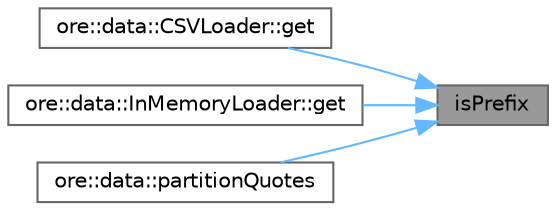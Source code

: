 digraph "isPrefix"
{
 // INTERACTIVE_SVG=YES
 // LATEX_PDF_SIZE
  bgcolor="transparent";
  edge [fontname=Helvetica,fontsize=10,labelfontname=Helvetica,labelfontsize=10];
  node [fontname=Helvetica,fontsize=10,shape=box,height=0.2,width=0.4];
  rankdir="RL";
  Node1 [label="isPrefix",height=0.2,width=0.4,color="gray40", fillcolor="grey60", style="filled", fontcolor="black",tooltip=" "];
  Node1 -> Node2 [dir="back",color="steelblue1",style="solid"];
  Node2 [label="ore::data::CSVLoader::get",height=0.2,width=0.4,color="grey40", fillcolor="white", style="filled",URL="$classore_1_1data_1_1_c_s_v_loader.html#ad511d01ae42756876d9a116d19d8107a",tooltip="get quotes matching a wildcard"];
  Node1 -> Node3 [dir="back",color="steelblue1",style="solid"];
  Node3 [label="ore::data::InMemoryLoader::get",height=0.2,width=0.4,color="grey40", fillcolor="white", style="filled",URL="$classore_1_1data_1_1_in_memory_loader.html#ad511d01ae42756876d9a116d19d8107a",tooltip="get quotes matching a wildcard, this should be overriden in derived classes for performance"];
  Node1 -> Node4 [dir="back",color="steelblue1",style="solid"];
  Node4 [label="ore::data::partitionQuotes",height=0.2,width=0.4,color="grey40", fillcolor="white", style="filled",URL="$namespaceore_1_1data.html#a97ff1e6c50b8e0cbb7e4ee25c505b0dd",tooltip=" "];
}
